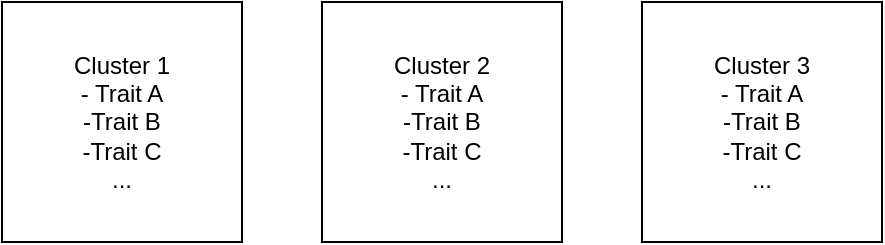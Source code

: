 <mxfile version="14.6.12" type="device"><diagram id="L5IQ6HxlH0QcA8aKx9Nh" name="Page-1"><mxGraphModel dx="882" dy="1129" grid="1" gridSize="10" guides="1" tooltips="1" connect="1" arrows="1" fold="1" page="1" pageScale="1" pageWidth="850" pageHeight="1100" math="0" shadow="0"><root><mxCell id="0"/><mxCell id="1" parent="0"/><mxCell id="S6_j4FyScUXRBiGFV99X-1" value="Cluster 1&lt;br&gt;- Trait A&lt;br&gt;-Trait B&lt;br&gt;-Trait C&lt;br&gt;..." style="whiteSpace=wrap;html=1;aspect=fixed;" vertex="1" parent="1"><mxGeometry x="200" y="280" width="120" height="120" as="geometry"/></mxCell><mxCell id="S6_j4FyScUXRBiGFV99X-2" value="Cluster 2&lt;br&gt;- Trait A&lt;br&gt;-Trait B&lt;br&gt;-Trait C&lt;br&gt;..." style="whiteSpace=wrap;html=1;aspect=fixed;" vertex="1" parent="1"><mxGeometry x="360" y="280" width="120" height="120" as="geometry"/></mxCell><mxCell id="S6_j4FyScUXRBiGFV99X-3" value="Cluster 3&lt;br&gt;- Trait A&lt;br&gt;-Trait B&lt;br&gt;-Trait C&lt;br&gt;..." style="whiteSpace=wrap;html=1;aspect=fixed;" vertex="1" parent="1"><mxGeometry x="520" y="280" width="120" height="120" as="geometry"/></mxCell></root></mxGraphModel></diagram></mxfile>
